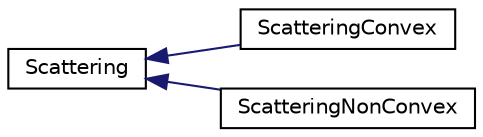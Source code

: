 digraph "Graphical Class Hierarchy"
{
  edge [fontname="Helvetica",fontsize="10",labelfontname="Helvetica",labelfontsize="10"];
  node [fontname="Helvetica",fontsize="10",shape=record];
  rankdir="LR";
  Node0 [label="Scattering",height=0.2,width=0.4,color="black", fillcolor="white", style="filled",URL="$class_scattering.html",tooltip="Produce a set of beams from a light that incident on a Particle. "];
  Node0 -> Node1 [dir="back",color="midnightblue",fontsize="10",style="solid",fontname="Helvetica"];
  Node1 [label="ScatteringConvex",height=0.2,width=0.4,color="black", fillcolor="white", style="filled",URL="$class_scattering_convex.html"];
  Node0 -> Node2 [dir="back",color="midnightblue",fontsize="10",style="solid",fontname="Helvetica"];
  Node2 [label="ScatteringNonConvex",height=0.2,width=0.4,color="black", fillcolor="white", style="filled",URL="$class_scattering_non_convex.html"];
}
